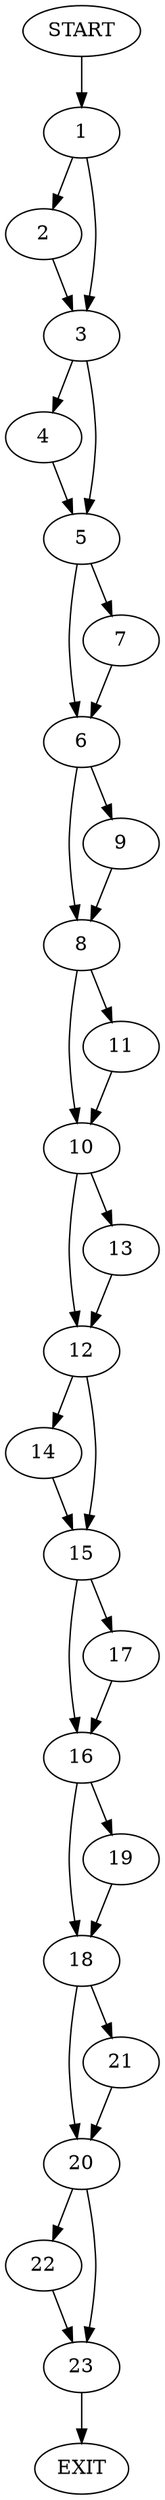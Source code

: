 digraph {
0 [label="START"]
24 [label="EXIT"]
0 -> 1
1 -> 2
1 -> 3
2 -> 3
3 -> 4
3 -> 5
5 -> 6
5 -> 7
4 -> 5
6 -> 8
6 -> 9
7 -> 6
8 -> 10
8 -> 11
9 -> 8
11 -> 10
10 -> 12
10 -> 13
13 -> 12
12 -> 14
12 -> 15
15 -> 16
15 -> 17
14 -> 15
17 -> 16
16 -> 18
16 -> 19
18 -> 20
18 -> 21
19 -> 18
21 -> 20
20 -> 22
20 -> 23
22 -> 23
23 -> 24
}
